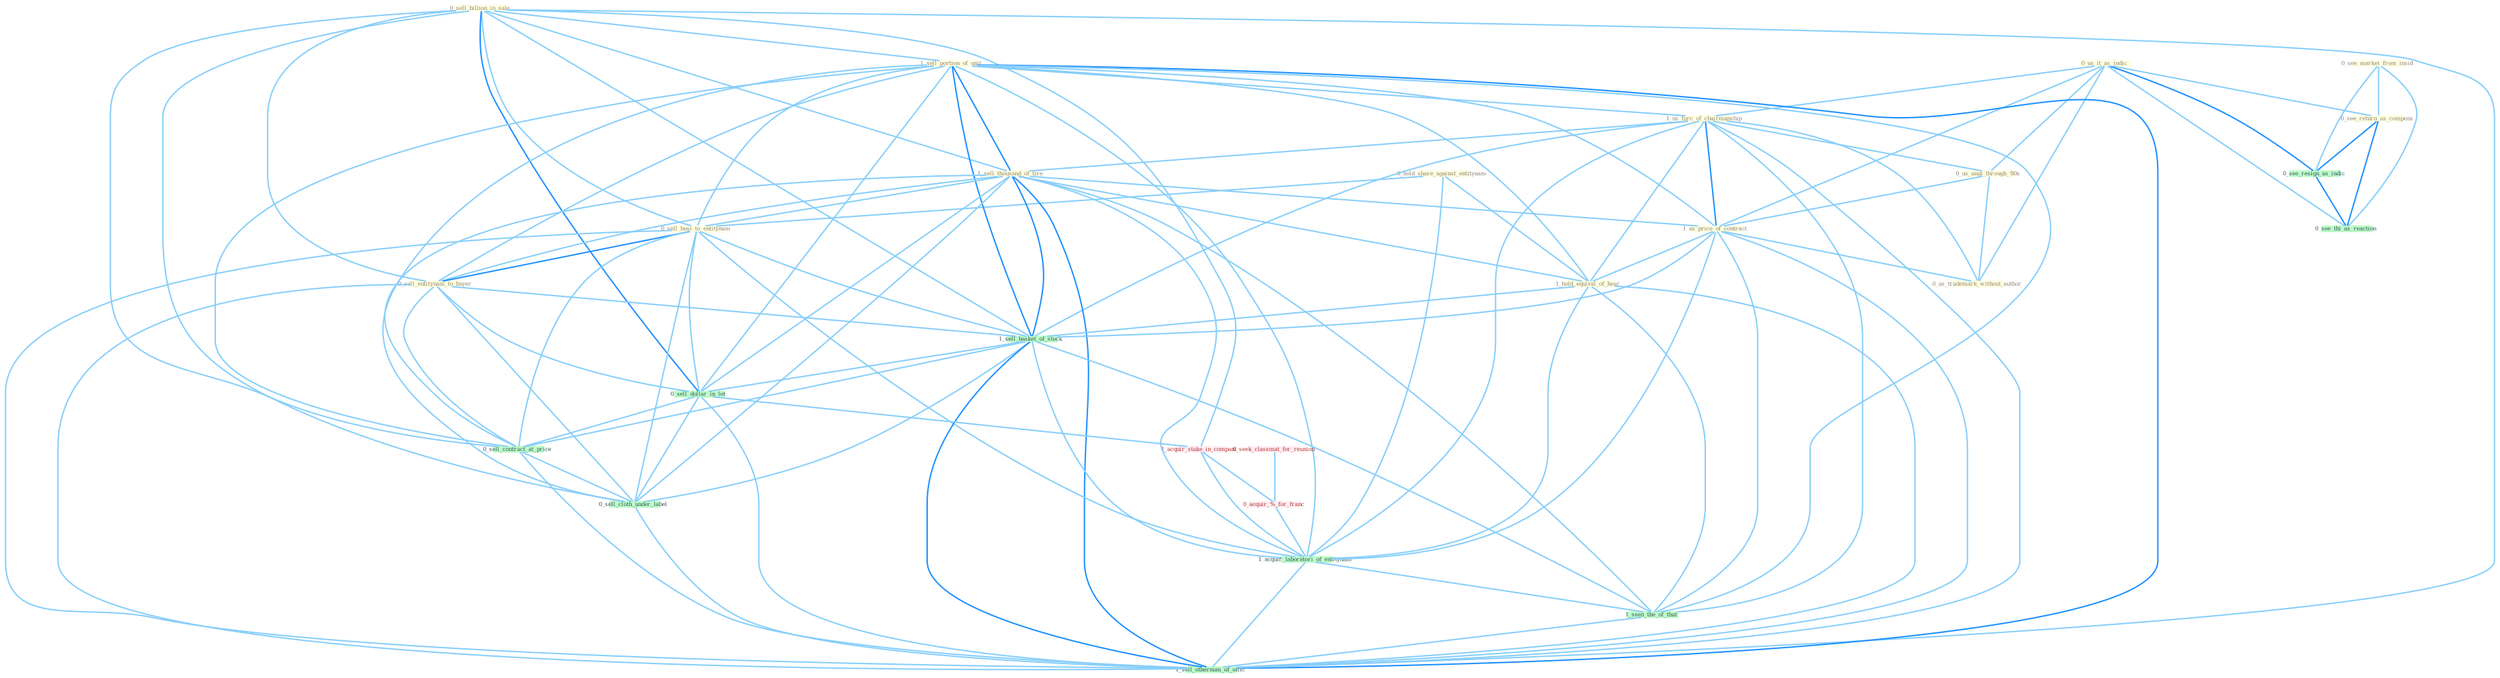 Graph G{ 
    node
    [shape=polygon,style=filled,width=.5,height=.06,color="#BDFCC9",fixedsize=true,fontsize=4,
    fontcolor="#2f4f4f"];
    {node
    [color="#ffffe0", fontcolor="#8b7d6b"] "0_us_it_as_indic " "0_sell_billion_in_sale " "0_hold_share_against_entitynam " "0_see_market_from_insid " "1_sell_portion_of_unit " "1_us_forc_of_chairmanship " "1_sell_thousand_of_tire " "0_us_angl_through_'80s " "1_us_price_of_contract " "1_hold_equival_of_hear " "0_see_return_as_compens " "0_sell_busi_to_entitynam " "0_us_trademark_without_author " "0_sell_entitynam_to_buyer "}
{node [color="#fff0f5", fontcolor="#b22222"] "0_seek_classmat_for_reunion " "1_acquir_stake_in_compani " "0_acquir_%_for_franc "}
edge [color="#B0E2FF"];

	"0_us_it_as_indic " -- "1_us_forc_of_chairmanship " [w="1", color="#87cefa" ];
	"0_us_it_as_indic " -- "0_us_angl_through_'80s " [w="1", color="#87cefa" ];
	"0_us_it_as_indic " -- "1_us_price_of_contract " [w="1", color="#87cefa" ];
	"0_us_it_as_indic " -- "0_see_return_as_compens " [w="1", color="#87cefa" ];
	"0_us_it_as_indic " -- "0_us_trademark_without_author " [w="1", color="#87cefa" ];
	"0_us_it_as_indic " -- "0_see_resign_as_indic " [w="2", color="#1e90ff" , len=0.8];
	"0_us_it_as_indic " -- "0_see_thi_as_reaction " [w="1", color="#87cefa" ];
	"0_sell_billion_in_sale " -- "1_sell_portion_of_unit " [w="1", color="#87cefa" ];
	"0_sell_billion_in_sale " -- "1_sell_thousand_of_tire " [w="1", color="#87cefa" ];
	"0_sell_billion_in_sale " -- "0_sell_busi_to_entitynam " [w="1", color="#87cefa" ];
	"0_sell_billion_in_sale " -- "0_sell_entitynam_to_buyer " [w="1", color="#87cefa" ];
	"0_sell_billion_in_sale " -- "1_sell_basket_of_stock " [w="1", color="#87cefa" ];
	"0_sell_billion_in_sale " -- "0_sell_dollar_in_lot " [w="2", color="#1e90ff" , len=0.8];
	"0_sell_billion_in_sale " -- "1_acquir_stake_in_compani " [w="1", color="#87cefa" ];
	"0_sell_billion_in_sale " -- "0_sell_contract_at_price " [w="1", color="#87cefa" ];
	"0_sell_billion_in_sale " -- "0_sell_cloth_under_label " [w="1", color="#87cefa" ];
	"0_sell_billion_in_sale " -- "1_sell_othernum_of_offic " [w="1", color="#87cefa" ];
	"0_hold_share_against_entitynam " -- "1_hold_equival_of_hear " [w="1", color="#87cefa" ];
	"0_hold_share_against_entitynam " -- "0_sell_busi_to_entitynam " [w="1", color="#87cefa" ];
	"0_hold_share_against_entitynam " -- "1_acquir_laboratori_of_entitynam " [w="1", color="#87cefa" ];
	"0_see_market_from_insid " -- "0_see_return_as_compens " [w="1", color="#87cefa" ];
	"0_see_market_from_insid " -- "0_see_resign_as_indic " [w="1", color="#87cefa" ];
	"0_see_market_from_insid " -- "0_see_thi_as_reaction " [w="1", color="#87cefa" ];
	"1_sell_portion_of_unit " -- "1_us_forc_of_chairmanship " [w="1", color="#87cefa" ];
	"1_sell_portion_of_unit " -- "1_sell_thousand_of_tire " [w="2", color="#1e90ff" , len=0.8];
	"1_sell_portion_of_unit " -- "1_us_price_of_contract " [w="1", color="#87cefa" ];
	"1_sell_portion_of_unit " -- "1_hold_equival_of_hear " [w="1", color="#87cefa" ];
	"1_sell_portion_of_unit " -- "0_sell_busi_to_entitynam " [w="1", color="#87cefa" ];
	"1_sell_portion_of_unit " -- "0_sell_entitynam_to_buyer " [w="1", color="#87cefa" ];
	"1_sell_portion_of_unit " -- "1_sell_basket_of_stock " [w="2", color="#1e90ff" , len=0.8];
	"1_sell_portion_of_unit " -- "0_sell_dollar_in_lot " [w="1", color="#87cefa" ];
	"1_sell_portion_of_unit " -- "0_sell_contract_at_price " [w="1", color="#87cefa" ];
	"1_sell_portion_of_unit " -- "1_acquir_laboratori_of_entitynam " [w="1", color="#87cefa" ];
	"1_sell_portion_of_unit " -- "0_sell_cloth_under_label " [w="1", color="#87cefa" ];
	"1_sell_portion_of_unit " -- "1_seen_the_of_that " [w="1", color="#87cefa" ];
	"1_sell_portion_of_unit " -- "1_sell_othernum_of_offic " [w="2", color="#1e90ff" , len=0.8];
	"1_us_forc_of_chairmanship " -- "1_sell_thousand_of_tire " [w="1", color="#87cefa" ];
	"1_us_forc_of_chairmanship " -- "0_us_angl_through_'80s " [w="1", color="#87cefa" ];
	"1_us_forc_of_chairmanship " -- "1_us_price_of_contract " [w="2", color="#1e90ff" , len=0.8];
	"1_us_forc_of_chairmanship " -- "1_hold_equival_of_hear " [w="1", color="#87cefa" ];
	"1_us_forc_of_chairmanship " -- "0_us_trademark_without_author " [w="1", color="#87cefa" ];
	"1_us_forc_of_chairmanship " -- "1_sell_basket_of_stock " [w="1", color="#87cefa" ];
	"1_us_forc_of_chairmanship " -- "1_acquir_laboratori_of_entitynam " [w="1", color="#87cefa" ];
	"1_us_forc_of_chairmanship " -- "1_seen_the_of_that " [w="1", color="#87cefa" ];
	"1_us_forc_of_chairmanship " -- "1_sell_othernum_of_offic " [w="1", color="#87cefa" ];
	"1_sell_thousand_of_tire " -- "1_us_price_of_contract " [w="1", color="#87cefa" ];
	"1_sell_thousand_of_tire " -- "1_hold_equival_of_hear " [w="1", color="#87cefa" ];
	"1_sell_thousand_of_tire " -- "0_sell_busi_to_entitynam " [w="1", color="#87cefa" ];
	"1_sell_thousand_of_tire " -- "0_sell_entitynam_to_buyer " [w="1", color="#87cefa" ];
	"1_sell_thousand_of_tire " -- "1_sell_basket_of_stock " [w="2", color="#1e90ff" , len=0.8];
	"1_sell_thousand_of_tire " -- "0_sell_dollar_in_lot " [w="1", color="#87cefa" ];
	"1_sell_thousand_of_tire " -- "0_sell_contract_at_price " [w="1", color="#87cefa" ];
	"1_sell_thousand_of_tire " -- "1_acquir_laboratori_of_entitynam " [w="1", color="#87cefa" ];
	"1_sell_thousand_of_tire " -- "0_sell_cloth_under_label " [w="1", color="#87cefa" ];
	"1_sell_thousand_of_tire " -- "1_seen_the_of_that " [w="1", color="#87cefa" ];
	"1_sell_thousand_of_tire " -- "1_sell_othernum_of_offic " [w="2", color="#1e90ff" , len=0.8];
	"0_us_angl_through_'80s " -- "1_us_price_of_contract " [w="1", color="#87cefa" ];
	"0_us_angl_through_'80s " -- "0_us_trademark_without_author " [w="1", color="#87cefa" ];
	"1_us_price_of_contract " -- "1_hold_equival_of_hear " [w="1", color="#87cefa" ];
	"1_us_price_of_contract " -- "0_us_trademark_without_author " [w="1", color="#87cefa" ];
	"1_us_price_of_contract " -- "1_sell_basket_of_stock " [w="1", color="#87cefa" ];
	"1_us_price_of_contract " -- "1_acquir_laboratori_of_entitynam " [w="1", color="#87cefa" ];
	"1_us_price_of_contract " -- "1_seen_the_of_that " [w="1", color="#87cefa" ];
	"1_us_price_of_contract " -- "1_sell_othernum_of_offic " [w="1", color="#87cefa" ];
	"1_hold_equival_of_hear " -- "1_sell_basket_of_stock " [w="1", color="#87cefa" ];
	"1_hold_equival_of_hear " -- "1_acquir_laboratori_of_entitynam " [w="1", color="#87cefa" ];
	"1_hold_equival_of_hear " -- "1_seen_the_of_that " [w="1", color="#87cefa" ];
	"1_hold_equival_of_hear " -- "1_sell_othernum_of_offic " [w="1", color="#87cefa" ];
	"0_see_return_as_compens " -- "0_see_resign_as_indic " [w="2", color="#1e90ff" , len=0.8];
	"0_see_return_as_compens " -- "0_see_thi_as_reaction " [w="2", color="#1e90ff" , len=0.8];
	"0_sell_busi_to_entitynam " -- "0_sell_entitynam_to_buyer " [w="2", color="#1e90ff" , len=0.8];
	"0_sell_busi_to_entitynam " -- "1_sell_basket_of_stock " [w="1", color="#87cefa" ];
	"0_sell_busi_to_entitynam " -- "0_sell_dollar_in_lot " [w="1", color="#87cefa" ];
	"0_sell_busi_to_entitynam " -- "0_sell_contract_at_price " [w="1", color="#87cefa" ];
	"0_sell_busi_to_entitynam " -- "1_acquir_laboratori_of_entitynam " [w="1", color="#87cefa" ];
	"0_sell_busi_to_entitynam " -- "0_sell_cloth_under_label " [w="1", color="#87cefa" ];
	"0_sell_busi_to_entitynam " -- "1_sell_othernum_of_offic " [w="1", color="#87cefa" ];
	"0_sell_entitynam_to_buyer " -- "1_sell_basket_of_stock " [w="1", color="#87cefa" ];
	"0_sell_entitynam_to_buyer " -- "0_sell_dollar_in_lot " [w="1", color="#87cefa" ];
	"0_sell_entitynam_to_buyer " -- "0_sell_contract_at_price " [w="1", color="#87cefa" ];
	"0_sell_entitynam_to_buyer " -- "0_sell_cloth_under_label " [w="1", color="#87cefa" ];
	"0_sell_entitynam_to_buyer " -- "1_sell_othernum_of_offic " [w="1", color="#87cefa" ];
	"0_seek_classmat_for_reunion " -- "0_acquir_%_for_franc " [w="1", color="#87cefa" ];
	"1_sell_basket_of_stock " -- "0_sell_dollar_in_lot " [w="1", color="#87cefa" ];
	"1_sell_basket_of_stock " -- "0_sell_contract_at_price " [w="1", color="#87cefa" ];
	"1_sell_basket_of_stock " -- "1_acquir_laboratori_of_entitynam " [w="1", color="#87cefa" ];
	"1_sell_basket_of_stock " -- "0_sell_cloth_under_label " [w="1", color="#87cefa" ];
	"1_sell_basket_of_stock " -- "1_seen_the_of_that " [w="1", color="#87cefa" ];
	"1_sell_basket_of_stock " -- "1_sell_othernum_of_offic " [w="2", color="#1e90ff" , len=0.8];
	"0_sell_dollar_in_lot " -- "1_acquir_stake_in_compani " [w="1", color="#87cefa" ];
	"0_sell_dollar_in_lot " -- "0_sell_contract_at_price " [w="1", color="#87cefa" ];
	"0_sell_dollar_in_lot " -- "0_sell_cloth_under_label " [w="1", color="#87cefa" ];
	"0_sell_dollar_in_lot " -- "1_sell_othernum_of_offic " [w="1", color="#87cefa" ];
	"0_see_resign_as_indic " -- "0_see_thi_as_reaction " [w="2", color="#1e90ff" , len=0.8];
	"1_acquir_stake_in_compani " -- "0_acquir_%_for_franc " [w="1", color="#87cefa" ];
	"1_acquir_stake_in_compani " -- "1_acquir_laboratori_of_entitynam " [w="1", color="#87cefa" ];
	"0_acquir_%_for_franc " -- "1_acquir_laboratori_of_entitynam " [w="1", color="#87cefa" ];
	"0_sell_contract_at_price " -- "0_sell_cloth_under_label " [w="1", color="#87cefa" ];
	"0_sell_contract_at_price " -- "1_sell_othernum_of_offic " [w="1", color="#87cefa" ];
	"1_acquir_laboratori_of_entitynam " -- "1_seen_the_of_that " [w="1", color="#87cefa" ];
	"1_acquir_laboratori_of_entitynam " -- "1_sell_othernum_of_offic " [w="1", color="#87cefa" ];
	"0_sell_cloth_under_label " -- "1_sell_othernum_of_offic " [w="1", color="#87cefa" ];
	"1_seen_the_of_that " -- "1_sell_othernum_of_offic " [w="1", color="#87cefa" ];
}